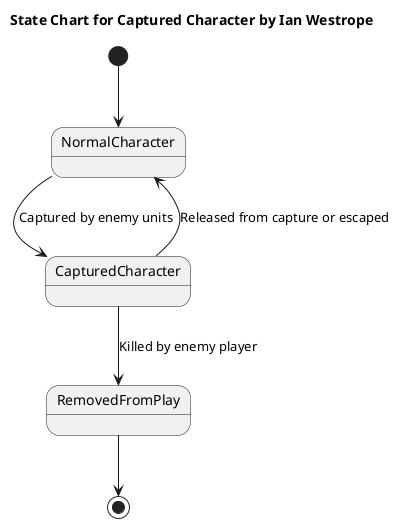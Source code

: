 @startuml
' Ian Westrope
' State Chart for Captured Character

title State Chart for Captured Character by Ian Westrope

[*] --> NormalCharacter
NormalCharacter --> CapturedCharacter : Captured by enemy units
CapturedCharacter --> NormalCharacter : Released from capture or escaped
CapturedCharacter --> RemovedFromPlay : Killed by enemy player
RemovedFromPlay --> [*]





@enduml
